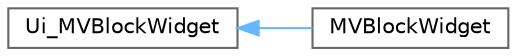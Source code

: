 digraph "类继承关系图"
{
 // LATEX_PDF_SIZE
  bgcolor="transparent";
  edge [fontname=Helvetica,fontsize=10,labelfontname=Helvetica,labelfontsize=10];
  node [fontname=Helvetica,fontsize=10,shape=box,height=0.2,width=0.4];
  rankdir="LR";
  Node0 [id="Node000000",label="Ui_MVBlockWidget",height=0.2,width=0.4,color="grey40", fillcolor="white", style="filled",URL="$class_ui___m_v_block_widget.html",tooltip=" "];
  Node0 -> Node1 [id="edge501_Node000000_Node000001",dir="back",color="steelblue1",style="solid",tooltip=" "];
  Node1 [id="Node000001",label="MVBlockWidget",height=0.2,width=0.4,color="grey40", fillcolor="white", style="filled",URL="$class_ui_1_1_m_v_block_widget.html",tooltip=" "];
}
